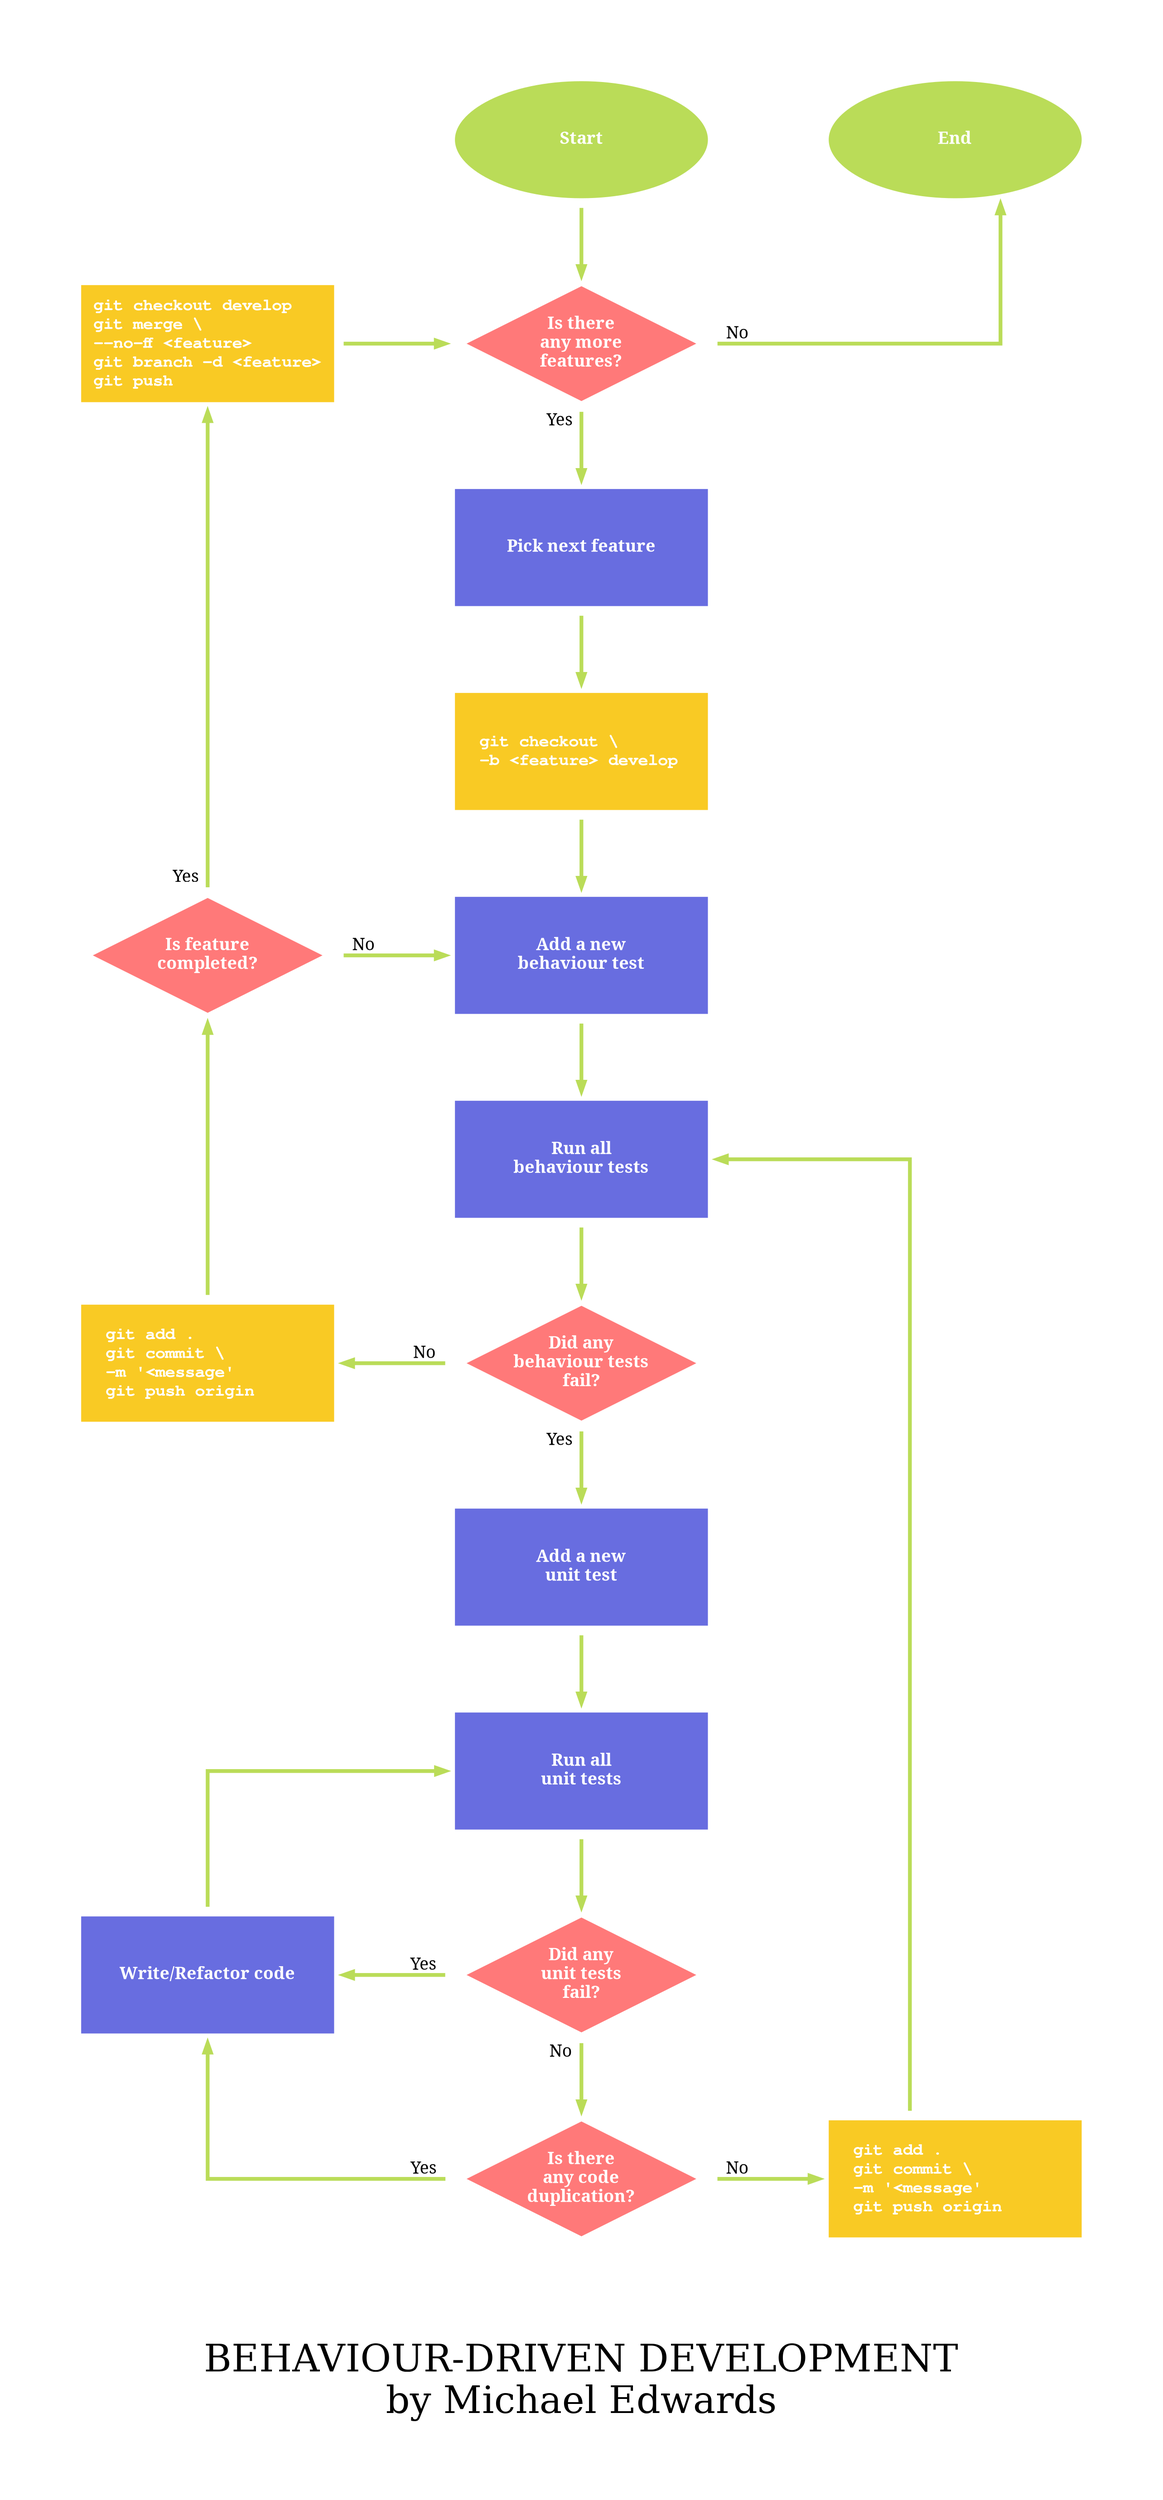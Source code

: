 digraph G {

//============================================================================//
// GRAPH
//============================================================================//

// graph setup
fontsize="40"; margin="1"; nodesep="1.5"; ranksep="1"; splines="ortho";

// default node setup
node [color=white fontcolor="white" fontname="serif bold" fontsize="18"
fixedsize="true" height="2" margin="0.5" penwidth="20" style="filled"
width="4"];

// default edge setup
edge [arrowsize="1" color="#badc58" fontname="serif" fontsize="18" 
penwidth="4"];
  
// [GRAPH TITLE]--------------------------------------------------------------//

label="\n\nBEHAVIOUR-DRIVEN DEVELOPMENT\n by Michael Edwards ";
  
//============================================================================//
// NODES
//============================================================================//

// terminal node setup
node [fillcolor="#badc58" shape="oval"];
  
// [TERMINAL NODES]-----------------------------------------------------------//     
  
te0101 [label="Start"];
te0102 [label="End"];
  
//----------------------------------------------------------------------------//
 
// decision node setup
node [fillcolor="#ff7979" shape="diamond"];

// [DECISION NODES]-----------------------------------------------------------//     

de0101 [label="Did any\nbehaviour tests\nfail?"];
de0102 [label="Is feature\ncompleted?"];
de0103 [label="Did any\nunit tests\n\fail?"];
de0104 [label="Is there\nany code\nduplication?"];
de0105 [label="Is there\nany more\nfeatures?"];

//----------------------------------------------------------------------------//
 
// process node setup
node [fillcolor="#686de0" shape="box"];

// [PROCESS NODES]------------------------------------------------------------//     

pr0101 [label="Pick next feature"];
pr0102 [label="Add a new\nbehaviour test"];
pr0103 [label="Run all\nbehaviour tests"];
pr0104 [label="Add a new\nunit test"];
pr0106 [label="Run all\nunit tests"];
pr0107 [label="Write/Refactor code"];

//----------------------------------------------------------------------------//
 
// input/output node setup
node [fillcolor="#f9ca24" fontname="courier bold" shape="box"];

// [INPUT/OUTPUT NODES]-------------------------------------------------------//

io0101 [label="git checkout \\\l-b <feature> develop\l"];
io0102 [label="git add .\lgit commit \\\l-m '<message'\lgit push origin\l"];
io0103 [label="git checkout develop\lgit merge \\\l--no-ff <feature>\lgit branch -d <feature>\lgit push\l"];
io0104 [label="git add .\lgit commit \\\l-m '<message'\lgit push origin\l"];

//----------------------------------------------------------------------------//          

//============================================================================//
// EDGES 
//============================================================================//

subgraph {rank="same"; te0101; te0102;}
te0101 -> de0105;
te0102;

subgraph {rank="same"; io0103; de0105;}
io0103 -> de0105;
de0105 -> pr0101 [taillabel="  Yes  "];
de0105 -> te0102 [constraint="false" taillabel="  No  "];

pr0101 -> io0101;

io0101 -> pr0102;

subgraph {rank="same"; de0102; pr0102;}
de0102 -> io0103 [constraint="false" taillabel="  Yes  "];
de0102 -> pr0102 [taillabel="  No  "];
pr0102 -> pr0103;

pr0103 -> de0101;

subgraph {rank="same"; io0102; de0101;}
io0102 -> de0102 [constraint="false"];
io0102 -> de0101 [dir="back" headlabel="  No  "];
de0101 -> pr0104 [taillabel="  Yes  "];

pr0104 -> pr0106;

pr0106 -> de0103;

subgraph {rank="same"; pr0107; de0103;}
pr0107 -> pr0106 [constraint="false"];
pr0107 -> de0103 [dir="back" headlabel="  Yes  "];
de0103 -> de0104 [taillabel="  No  "];

subgraph {rank="same"; de0104; io0104; }
de0104 -> pr0107 [constraint="false" taillabel="  Yes  "];
de0104 -> io0104 [taillabel="  No  "];
io0104 -> pr0103 [constraint="false"];


//============================================================================//
}

